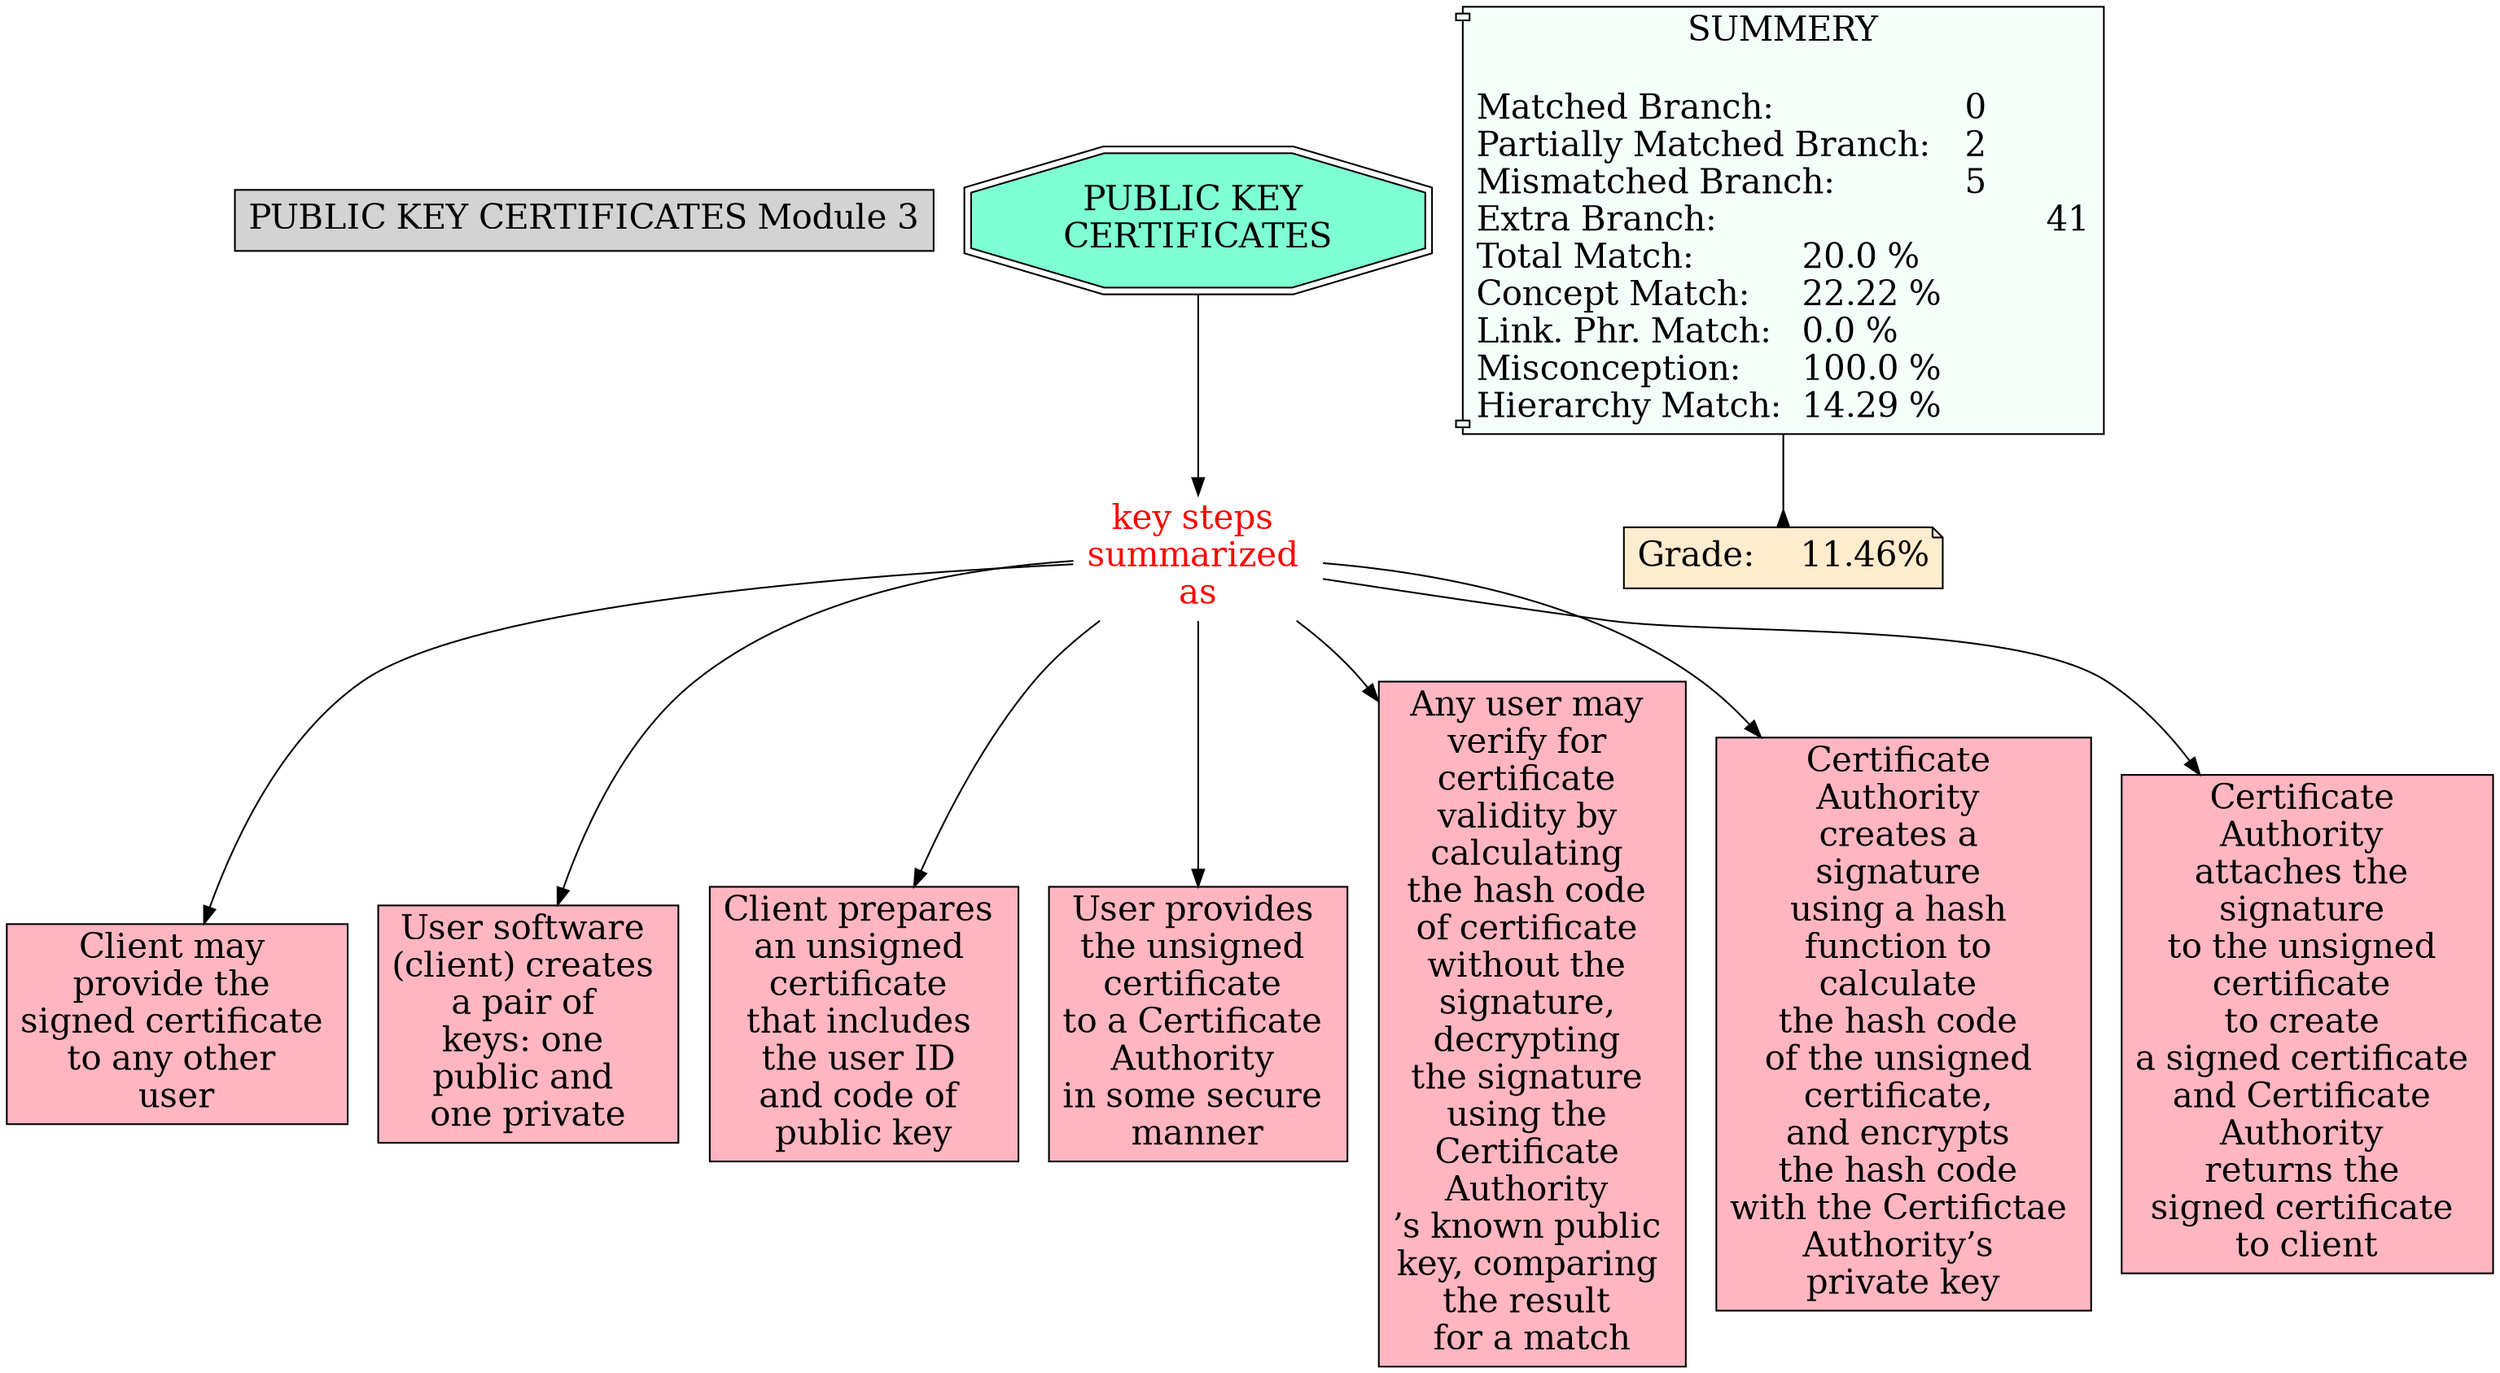 // The Round Table
digraph {
	"1S635NBVT-10X3QJK-1WWR" [label="PUBLIC KEY CERTIFICATES Module 3" Gsplines=true fontsize=20 shape=rect style=filled]
	"1S633X0FY-9YXYQF-1P04" [label="key steps 
summarized 
as" Gsplines=true fontcolor=red fontsize=20 shape=none]
	"1S633X0FY-7H2WW6-1NZF" [label="Client may 
provide the 
signed certificate 
to any other 
user" Gsplines=true fillcolor="#FFB6C1" fontsize=20 shape=rect style=filled]
	"1S633X0FY-9YXYQF-1P04" -> "1S633X0FY-7H2WW6-1NZF" [constraint=true]
	"1S633X0FY-9YXYQF-1P04" [label="key steps 
summarized 
as" Gsplines=true fontcolor=red fontsize=20 shape=none]
	"1S633X0FY-1K17NS5-1NZ3" [label="User software 
(client) creates 
a pair of 
keys: one 
public and 
one private
" Gsplines=true fillcolor="#FFB6C1" fontsize=20 shape=rect style=filled]
	"1S633X0FY-9YXYQF-1P04" -> "1S633X0FY-1K17NS5-1NZ3" [constraint=true]
	"1S633X0FY-9YXYQF-1P04" [label="key steps 
summarized 
as" Gsplines=true fontcolor=red fontsize=20 shape=none]
	"1S633X0FY-13Z0BSC-1NZ7" [label="Client prepares 
an unsigned 
certificate 
that includes 
the user ID 
and code of 
public key
" Gsplines=true fillcolor="#FFB6C1" fontsize=20 shape=rect style=filled]
	"1S633X0FY-9YXYQF-1P04" -> "1S633X0FY-13Z0BSC-1NZ7" [constraint=true]
	"1S633X0FY-9YXYQF-1P04" [label="key steps 
summarized 
as" Gsplines=true fontcolor=red fontsize=20 shape=none]
	"1S633X0FY-1HWLJ8W-1NZB" [label="User provides 
the unsigned 
certificate 
to a Certificate 
Authority 
in some secure 
manner" Gsplines=true fillcolor="#FFB6C1" fontsize=20 shape=rect style=filled]
	"1S633X0FY-9YXYQF-1P04" -> "1S633X0FY-1HWLJ8W-1NZB" [constraint=true]
	"1S633X0FY-229Z1Z0-1NZM" [label="PUBLIC KEY 
CERTIFICATES" Gsplines=true fillcolor=aquamarine fontsize=20 shape=doubleoctagon style=filled]
	"1S633X0FY-9YXYQF-1P04" [label="key steps 
summarized 
as" Gsplines=true fontcolor=red fontsize=20 shape=none]
	"1S633X0FY-229Z1Z0-1NZM" -> "1S633X0FY-9YXYQF-1P04" [constraint=true]
	"1S633X0FY-9YXYQF-1P04" [label="key steps 
summarized 
as" Gsplines=true fontcolor=red fontsize=20 shape=none]
	"1S633X0FY-1FD4H6L-1NZT" [label="Any user may 
verify for 
certificate 
validity by 
calculating 
the hash code 
of certificate 
without the 
signature, 
decrypting 
the signature 
using the 
Certificate 
Authority 
’s known public 
key, comparing 
the result 
for a match
" Gsplines=true fillcolor="#FFB6C1" fontsize=20 shape=rect style=filled]
	"1S633X0FY-9YXYQF-1P04" -> "1S633X0FY-1FD4H6L-1NZT" [constraint=true]
	"1S633X0FY-9YXYQF-1P04" [label="key steps 
summarized 
as" Gsplines=true fontcolor=red fontsize=20 shape=none]
	"1S633X0FY-1RMKSHY-1NZJ" [label="Certificate 
Authority 
creates a 
signature 
using a hash 
function to 
calculate 
the hash code 
of the unsigned 
certificate, 
and encrypts 
the hash code 
with the Certifictae 
Authority’s 
private key
" Gsplines=true fillcolor="#FFB6C1" fontsize=20 shape=rect style=filled]
	"1S633X0FY-9YXYQF-1P04" -> "1S633X0FY-1RMKSHY-1NZJ" [constraint=true]
	"1S633X0FY-9YXYQF-1P04" [label="key steps 
summarized 
as" Gsplines=true fontcolor=red fontsize=20 shape=none]
	"1S633X0FY-1X9G04Q-1NZQ" [label="Certificate 
Authority 
attaches the 
signature 
to the unsigned 
certificate 
to create 
a signed certificate 
and Certificate 
Authority 
returns the 
signed certificate 
to client" Gsplines=true fillcolor="#FFB6C1" fontsize=20 shape=rect style=filled]
	"1S633X0FY-9YXYQF-1P04" -> "1S633X0FY-1X9G04Q-1NZQ" [constraint=true]
	Stat [label="SUMMERY

Matched Branch:			0\lPartially Matched Branch:	2\lMismatched Branch:		5\lExtra Branch:				41\lTotal Match:		20.0 %\lConcept Match:	22.22 %\lLink. Phr. Match:	0.0 %\lMisconception:	100.0 %\lHierarchy Match:	14.29 %\l" Gsplines=true fillcolor="#F5FFFA" fontsize=20 shape=component style=filled]
	Grade [label="Grade:	11.46%" Gsplines=true fillcolor="#FFEBCD" fontsize=20 shape=note style=filled]
	Stat -> Grade [arrowhead=inv color=black constraint=true]
}
